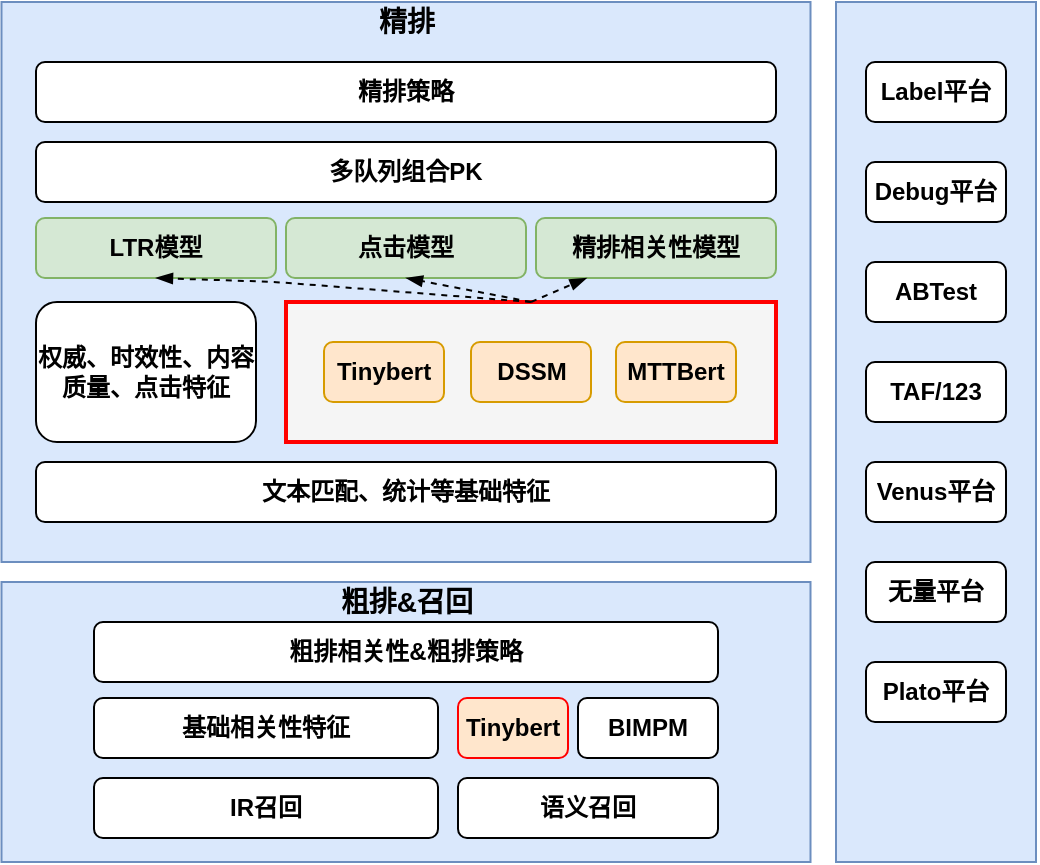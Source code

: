 <mxfile version="14.7.4" type="github">
  <diagram id="gqG29PvKh-yF_Qllq_8U" name="Page-1">
    <mxGraphModel dx="1016" dy="598" grid="1" gridSize="10" guides="1" tooltips="1" connect="1" arrows="1" fold="1" page="1" pageScale="1" pageWidth="827" pageHeight="1169" math="0" shadow="0">
      <root>
        <mxCell id="0" />
        <mxCell id="1" parent="0" />
        <mxCell id="lAD7InfWWL3jJ2aaU7wZ-39" value="" style="rounded=0;whiteSpace=wrap;html=1;fillColor=#dae8fc;strokeColor=#6c8ebf;" vertex="1" parent="1">
          <mxGeometry x="192.75" y="810" width="404.5" height="140" as="geometry" />
        </mxCell>
        <mxCell id="lAD7InfWWL3jJ2aaU7wZ-1" value="" style="rounded=0;whiteSpace=wrap;html=1;fillColor=#dae8fc;strokeColor=#6c8ebf;" vertex="1" parent="1">
          <mxGeometry x="192.75" y="520" width="404.5" height="280" as="geometry" />
        </mxCell>
        <mxCell id="lAD7InfWWL3jJ2aaU7wZ-13" value="" style="rounded=0;whiteSpace=wrap;html=1;strokeWidth=2;fillColor=#f5f5f5;fontColor=#333333;strokeColor=#FF0000;" vertex="1" parent="1">
          <mxGeometry x="335" y="670" width="245" height="70" as="geometry" />
        </mxCell>
        <mxCell id="lAD7InfWWL3jJ2aaU7wZ-2" value="&lt;b&gt;&lt;font style=&quot;font-size: 14px&quot;&gt;精排&lt;/font&gt;&lt;/b&gt;" style="text;html=1;align=center;verticalAlign=middle;resizable=0;points=[];autosize=1;strokeColor=none;strokeWidth=1;" vertex="1" parent="1">
          <mxGeometry x="375" y="520" width="40" height="20" as="geometry" />
        </mxCell>
        <mxCell id="lAD7InfWWL3jJ2aaU7wZ-6" value="&lt;b&gt;精排策略&lt;/b&gt;" style="rounded=1;whiteSpace=wrap;html=1;strokeWidth=1;" vertex="1" parent="1">
          <mxGeometry x="210" y="550" width="370" height="30" as="geometry" />
        </mxCell>
        <mxCell id="lAD7InfWWL3jJ2aaU7wZ-7" value="&lt;b&gt;多队列组合PK&lt;/b&gt;" style="rounded=1;whiteSpace=wrap;html=1;strokeWidth=1;" vertex="1" parent="1">
          <mxGeometry x="210" y="590" width="370" height="30" as="geometry" />
        </mxCell>
        <mxCell id="lAD7InfWWL3jJ2aaU7wZ-8" value="&lt;b&gt;LTR模型&lt;/b&gt;" style="rounded=1;whiteSpace=wrap;html=1;strokeWidth=1;fillColor=#d5e8d4;strokeColor=#82b366;" vertex="1" parent="1">
          <mxGeometry x="210" y="628" width="120" height="30" as="geometry" />
        </mxCell>
        <mxCell id="lAD7InfWWL3jJ2aaU7wZ-9" value="&lt;b&gt;点击模型&lt;/b&gt;" style="rounded=1;whiteSpace=wrap;html=1;strokeWidth=1;fillColor=#d5e8d4;strokeColor=#82b366;" vertex="1" parent="1">
          <mxGeometry x="335" y="628" width="120" height="30" as="geometry" />
        </mxCell>
        <mxCell id="lAD7InfWWL3jJ2aaU7wZ-10" value="&lt;b&gt;精排相关性模型&lt;/b&gt;" style="rounded=1;whiteSpace=wrap;html=1;strokeWidth=1;fillColor=#d5e8d4;strokeColor=#82b366;" vertex="1" parent="1">
          <mxGeometry x="460" y="628" width="120" height="30" as="geometry" />
        </mxCell>
        <mxCell id="lAD7InfWWL3jJ2aaU7wZ-11" value="&lt;b&gt;权威、时效性、内容质量、点击特征&lt;/b&gt;" style="rounded=1;whiteSpace=wrap;html=1;strokeWidth=1;" vertex="1" parent="1">
          <mxGeometry x="210" y="670" width="110" height="70" as="geometry" />
        </mxCell>
        <mxCell id="lAD7InfWWL3jJ2aaU7wZ-12" value="&lt;b&gt;Tinybert&lt;/b&gt;" style="rounded=1;whiteSpace=wrap;html=1;strokeWidth=1;fillColor=#ffe6cc;strokeColor=#d79b00;" vertex="1" parent="1">
          <mxGeometry x="354" y="690" width="60" height="30" as="geometry" />
        </mxCell>
        <mxCell id="lAD7InfWWL3jJ2aaU7wZ-15" value="&lt;b&gt;DSSM&lt;/b&gt;" style="rounded=1;whiteSpace=wrap;html=1;strokeWidth=1;fillColor=#ffe6cc;strokeColor=#d79b00;" vertex="1" parent="1">
          <mxGeometry x="427.5" y="690" width="60" height="30" as="geometry" />
        </mxCell>
        <mxCell id="lAD7InfWWL3jJ2aaU7wZ-16" value="&lt;b&gt;MTTBert&lt;/b&gt;" style="rounded=1;whiteSpace=wrap;html=1;strokeWidth=1;fillColor=#ffe6cc;strokeColor=#d79b00;" vertex="1" parent="1">
          <mxGeometry x="500" y="690" width="60" height="30" as="geometry" />
        </mxCell>
        <mxCell id="lAD7InfWWL3jJ2aaU7wZ-22" value="" style="endArrow=blockThin;html=1;dashed=1;entryX=0.5;entryY=1;entryDx=0;entryDy=0;endFill=1;exitX=0.5;exitY=0;exitDx=0;exitDy=0;startSize=0;" edge="1" parent="1" source="lAD7InfWWL3jJ2aaU7wZ-13" target="lAD7InfWWL3jJ2aaU7wZ-8">
          <mxGeometry width="50" height="50" relative="1" as="geometry">
            <mxPoint x="330" y="790" as="sourcePoint" />
            <mxPoint x="380" y="740" as="targetPoint" />
            <Array as="points">
              <mxPoint x="330" y="660" />
            </Array>
          </mxGeometry>
        </mxCell>
        <mxCell id="lAD7InfWWL3jJ2aaU7wZ-23" value="" style="endArrow=blockThin;html=1;dashed=1;entryX=0.5;entryY=1;entryDx=0;entryDy=0;endFill=1;exitX=0.5;exitY=0;exitDx=0;exitDy=0;" edge="1" parent="1" source="lAD7InfWWL3jJ2aaU7wZ-13" target="lAD7InfWWL3jJ2aaU7wZ-9">
          <mxGeometry width="50" height="50" relative="1" as="geometry">
            <mxPoint x="560" y="770" as="sourcePoint" />
            <mxPoint x="372.5" y="760" as="targetPoint" />
          </mxGeometry>
        </mxCell>
        <mxCell id="lAD7InfWWL3jJ2aaU7wZ-24" value="" style="endArrow=blockThin;html=1;dashed=1;endFill=1;exitX=0.5;exitY=0;exitDx=0;exitDy=0;" edge="1" parent="1" source="lAD7InfWWL3jJ2aaU7wZ-13" target="lAD7InfWWL3jJ2aaU7wZ-10">
          <mxGeometry width="50" height="50" relative="1" as="geometry">
            <mxPoint x="517.5" y="790" as="sourcePoint" />
            <mxPoint x="455" y="780" as="targetPoint" />
          </mxGeometry>
        </mxCell>
        <mxCell id="lAD7InfWWL3jJ2aaU7wZ-25" value="&lt;b&gt;文本匹配、统计等基础特征&lt;/b&gt;" style="rounded=1;whiteSpace=wrap;html=1;strokeWidth=1;" vertex="1" parent="1">
          <mxGeometry x="210" y="750" width="370" height="30" as="geometry" />
        </mxCell>
        <mxCell id="lAD7InfWWL3jJ2aaU7wZ-30" value="&lt;b&gt;&lt;font style=&quot;font-size: 14px&quot;&gt;粗排&amp;amp;召回&lt;/font&gt;&lt;/b&gt;" style="text;html=1;align=center;verticalAlign=middle;resizable=0;points=[];autosize=1;strokeColor=none;strokeWidth=1;" vertex="1" parent="1">
          <mxGeometry x="355" y="810" width="80" height="20" as="geometry" />
        </mxCell>
        <mxCell id="lAD7InfWWL3jJ2aaU7wZ-31" value="&lt;b&gt;粗排相关性&amp;amp;粗排策略&lt;/b&gt;" style="rounded=1;whiteSpace=wrap;html=1;strokeWidth=1;" vertex="1" parent="1">
          <mxGeometry x="239" y="830" width="312" height="30" as="geometry" />
        </mxCell>
        <mxCell id="lAD7InfWWL3jJ2aaU7wZ-32" value="&lt;b&gt;BIMPM&lt;/b&gt;" style="rounded=1;whiteSpace=wrap;html=1;strokeWidth=1;" vertex="1" parent="1">
          <mxGeometry x="481" y="868" width="70" height="30" as="geometry" />
        </mxCell>
        <mxCell id="lAD7InfWWL3jJ2aaU7wZ-33" value="&lt;b&gt;基础相关性特征&lt;/b&gt;" style="rounded=1;whiteSpace=wrap;html=1;strokeWidth=1;" vertex="1" parent="1">
          <mxGeometry x="239" y="868" width="172" height="30" as="geometry" />
        </mxCell>
        <mxCell id="lAD7InfWWL3jJ2aaU7wZ-34" value="&lt;b&gt;Tinybert&lt;/b&gt;" style="rounded=1;whiteSpace=wrap;html=1;strokeWidth=1;fillColor=#ffe6cc;strokeColor=#FF0000;" vertex="1" parent="1">
          <mxGeometry x="421" y="868" width="55" height="30" as="geometry" />
        </mxCell>
        <mxCell id="lAD7InfWWL3jJ2aaU7wZ-37" value="&lt;b&gt;语义召回&lt;/b&gt;" style="rounded=1;whiteSpace=wrap;html=1;strokeWidth=1;" vertex="1" parent="1">
          <mxGeometry x="421" y="908" width="130" height="30" as="geometry" />
        </mxCell>
        <mxCell id="lAD7InfWWL3jJ2aaU7wZ-38" value="&lt;b&gt;IR召回&lt;/b&gt;" style="rounded=1;whiteSpace=wrap;html=1;strokeWidth=1;" vertex="1" parent="1">
          <mxGeometry x="239" y="908" width="172" height="30" as="geometry" />
        </mxCell>
        <mxCell id="lAD7InfWWL3jJ2aaU7wZ-40" value="" style="rounded=0;whiteSpace=wrap;html=1;fillColor=#dae8fc;strokeColor=#6c8ebf;" vertex="1" parent="1">
          <mxGeometry x="610" y="520" width="100" height="430" as="geometry" />
        </mxCell>
        <mxCell id="lAD7InfWWL3jJ2aaU7wZ-41" value="&lt;b&gt;Label平台&lt;/b&gt;" style="rounded=1;whiteSpace=wrap;html=1;strokeWidth=1;" vertex="1" parent="1">
          <mxGeometry x="625" y="550" width="70" height="30" as="geometry" />
        </mxCell>
        <mxCell id="lAD7InfWWL3jJ2aaU7wZ-42" value="&lt;b&gt;Debug平台&lt;/b&gt;" style="rounded=1;whiteSpace=wrap;html=1;strokeWidth=1;" vertex="1" parent="1">
          <mxGeometry x="625" y="600" width="70" height="30" as="geometry" />
        </mxCell>
        <mxCell id="lAD7InfWWL3jJ2aaU7wZ-43" value="&lt;b&gt;ABTest&lt;/b&gt;" style="rounded=1;whiteSpace=wrap;html=1;strokeWidth=1;" vertex="1" parent="1">
          <mxGeometry x="625" y="650" width="70" height="30" as="geometry" />
        </mxCell>
        <mxCell id="lAD7InfWWL3jJ2aaU7wZ-44" value="&lt;b&gt;TAF/123&lt;/b&gt;" style="rounded=1;whiteSpace=wrap;html=1;strokeWidth=1;" vertex="1" parent="1">
          <mxGeometry x="625" y="700" width="70" height="30" as="geometry" />
        </mxCell>
        <mxCell id="lAD7InfWWL3jJ2aaU7wZ-45" value="&lt;b&gt;Venus平台&lt;/b&gt;" style="rounded=1;whiteSpace=wrap;html=1;strokeWidth=1;" vertex="1" parent="1">
          <mxGeometry x="625" y="750" width="70" height="30" as="geometry" />
        </mxCell>
        <mxCell id="lAD7InfWWL3jJ2aaU7wZ-46" value="&lt;b&gt;无量平台&lt;/b&gt;" style="rounded=1;whiteSpace=wrap;html=1;strokeWidth=1;" vertex="1" parent="1">
          <mxGeometry x="625" y="800" width="70" height="30" as="geometry" />
        </mxCell>
        <mxCell id="lAD7InfWWL3jJ2aaU7wZ-47" value="&lt;b&gt;Plato平台&lt;/b&gt;" style="rounded=1;whiteSpace=wrap;html=1;strokeWidth=1;" vertex="1" parent="1">
          <mxGeometry x="625" y="850" width="70" height="30" as="geometry" />
        </mxCell>
      </root>
    </mxGraphModel>
  </diagram>
</mxfile>
